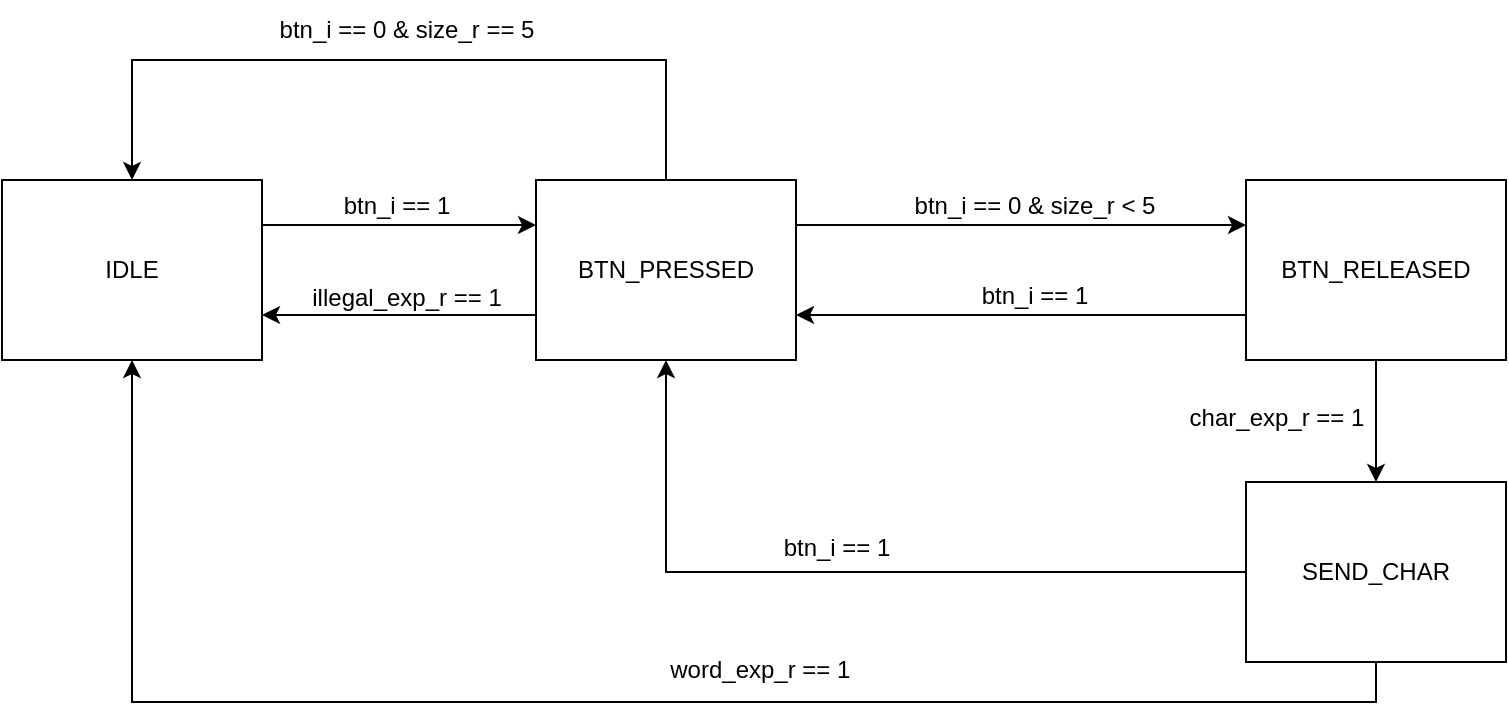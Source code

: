 <mxfile version="24.2.5" type="device">
  <diagram name="Page-1" id="3ThRPnhOoZxk1OaaGIeL">
    <mxGraphModel dx="1434" dy="772" grid="1" gridSize="10" guides="1" tooltips="1" connect="1" arrows="1" fold="1" page="1" pageScale="1" pageWidth="850" pageHeight="1100" math="0" shadow="0">
      <root>
        <mxCell id="0" />
        <mxCell id="1" parent="0" />
        <mxCell id="OmKIjEjE0jU5wocypJ4i-4" style="edgeStyle=orthogonalEdgeStyle;rounded=0;orthogonalLoop=1;jettySize=auto;html=1;exitX=1;exitY=0.25;exitDx=0;exitDy=0;entryX=0;entryY=0.25;entryDx=0;entryDy=0;" parent="1" source="OmKIjEjE0jU5wocypJ4i-1" target="OmKIjEjE0jU5wocypJ4i-2" edge="1">
          <mxGeometry relative="1" as="geometry" />
        </mxCell>
        <mxCell id="OmKIjEjE0jU5wocypJ4i-1" value="IDLE" style="rounded=0;whiteSpace=wrap;html=1;" parent="1" vertex="1">
          <mxGeometry x="103" y="110" width="130" height="90" as="geometry" />
        </mxCell>
        <mxCell id="OmKIjEjE0jU5wocypJ4i-8" style="edgeStyle=orthogonalEdgeStyle;rounded=0;orthogonalLoop=1;jettySize=auto;html=1;exitX=1;exitY=0.25;exitDx=0;exitDy=0;entryX=0;entryY=0.25;entryDx=0;entryDy=0;" parent="1" source="OmKIjEjE0jU5wocypJ4i-2" target="OmKIjEjE0jU5wocypJ4i-3" edge="1">
          <mxGeometry relative="1" as="geometry" />
        </mxCell>
        <mxCell id="OmKIjEjE0jU5wocypJ4i-23" style="edgeStyle=orthogonalEdgeStyle;rounded=0;orthogonalLoop=1;jettySize=auto;html=1;exitX=0;exitY=0.75;exitDx=0;exitDy=0;entryX=1;entryY=0.75;entryDx=0;entryDy=0;" parent="1" source="OmKIjEjE0jU5wocypJ4i-2" target="OmKIjEjE0jU5wocypJ4i-1" edge="1">
          <mxGeometry relative="1" as="geometry">
            <Array as="points">
              <mxPoint x="320" y="178" />
              <mxPoint x="280" y="178" />
            </Array>
          </mxGeometry>
        </mxCell>
        <mxCell id="S6YGoidDr0y0VSNxopbD-1" style="edgeStyle=orthogonalEdgeStyle;rounded=0;orthogonalLoop=1;jettySize=auto;html=1;exitX=0.5;exitY=0;exitDx=0;exitDy=0;entryX=0.5;entryY=0;entryDx=0;entryDy=0;" edge="1" parent="1" source="OmKIjEjE0jU5wocypJ4i-2" target="OmKIjEjE0jU5wocypJ4i-1">
          <mxGeometry relative="1" as="geometry">
            <Array as="points">
              <mxPoint x="435" y="50" />
              <mxPoint x="168" y="50" />
            </Array>
          </mxGeometry>
        </mxCell>
        <mxCell id="OmKIjEjE0jU5wocypJ4i-2" value="BTN_PRESSED" style="rounded=0;whiteSpace=wrap;html=1;" parent="1" vertex="1">
          <mxGeometry x="370" y="110" width="130" height="90" as="geometry" />
        </mxCell>
        <mxCell id="OmKIjEjE0jU5wocypJ4i-11" style="edgeStyle=orthogonalEdgeStyle;rounded=0;orthogonalLoop=1;jettySize=auto;html=1;exitX=0;exitY=0.75;exitDx=0;exitDy=0;entryX=1;entryY=0.75;entryDx=0;entryDy=0;" parent="1" source="OmKIjEjE0jU5wocypJ4i-3" target="OmKIjEjE0jU5wocypJ4i-2" edge="1">
          <mxGeometry relative="1" as="geometry">
            <Array as="points">
              <mxPoint x="550" y="178" />
              <mxPoint x="530" y="178" />
            </Array>
          </mxGeometry>
        </mxCell>
        <mxCell id="OmKIjEjE0jU5wocypJ4i-14" style="edgeStyle=orthogonalEdgeStyle;rounded=0;orthogonalLoop=1;jettySize=auto;html=1;exitX=0.5;exitY=1;exitDx=0;exitDy=0;entryX=0.5;entryY=0;entryDx=0;entryDy=0;" parent="1" source="OmKIjEjE0jU5wocypJ4i-3" target="OmKIjEjE0jU5wocypJ4i-13" edge="1">
          <mxGeometry relative="1" as="geometry" />
        </mxCell>
        <mxCell id="OmKIjEjE0jU5wocypJ4i-3" value="BTN_RELEASED" style="rounded=0;whiteSpace=wrap;html=1;" parent="1" vertex="1">
          <mxGeometry x="725" y="110" width="130" height="90" as="geometry" />
        </mxCell>
        <mxCell id="OmKIjEjE0jU5wocypJ4i-6" value="btn_i == 1" style="text;html=1;align=center;verticalAlign=middle;resizable=0;points=[];autosize=1;strokeColor=none;fillColor=none;" parent="1" vertex="1">
          <mxGeometry x="260" y="108" width="80" height="30" as="geometry" />
        </mxCell>
        <mxCell id="OmKIjEjE0jU5wocypJ4i-9" value="btn_i == 0 &amp;amp; size_r &amp;lt; 5" style="text;html=1;align=center;verticalAlign=middle;resizable=0;points=[];autosize=1;strokeColor=none;fillColor=none;" parent="1" vertex="1">
          <mxGeometry x="549" y="108" width="140" height="30" as="geometry" />
        </mxCell>
        <mxCell id="OmKIjEjE0jU5wocypJ4i-12" value="btn_i == 1" style="text;html=1;align=center;verticalAlign=middle;resizable=0;points=[];autosize=1;strokeColor=none;fillColor=none;" parent="1" vertex="1">
          <mxGeometry x="480" y="279" width="80" height="30" as="geometry" />
        </mxCell>
        <mxCell id="OmKIjEjE0jU5wocypJ4i-17" style="edgeStyle=orthogonalEdgeStyle;rounded=0;orthogonalLoop=1;jettySize=auto;html=1;exitX=0.5;exitY=1;exitDx=0;exitDy=0;entryX=0.5;entryY=1;entryDx=0;entryDy=0;" parent="1" source="OmKIjEjE0jU5wocypJ4i-13" target="OmKIjEjE0jU5wocypJ4i-1" edge="1">
          <mxGeometry relative="1" as="geometry">
            <mxPoint x="790" y="406" as="targetPoint" />
          </mxGeometry>
        </mxCell>
        <mxCell id="OmKIjEjE0jU5wocypJ4i-19" style="edgeStyle=orthogonalEdgeStyle;rounded=0;orthogonalLoop=1;jettySize=auto;html=1;exitX=0;exitY=0.5;exitDx=0;exitDy=0;entryX=0.5;entryY=1;entryDx=0;entryDy=0;" parent="1" source="OmKIjEjE0jU5wocypJ4i-13" target="OmKIjEjE0jU5wocypJ4i-2" edge="1">
          <mxGeometry relative="1" as="geometry" />
        </mxCell>
        <mxCell id="OmKIjEjE0jU5wocypJ4i-13" value="SEND_CHAR" style="rounded=0;whiteSpace=wrap;html=1;" parent="1" vertex="1">
          <mxGeometry x="725" y="261" width="130" height="90" as="geometry" />
        </mxCell>
        <mxCell id="OmKIjEjE0jU5wocypJ4i-15" value="char_exp_r == 1" style="text;html=1;align=center;verticalAlign=middle;resizable=0;points=[];autosize=1;strokeColor=none;fillColor=none;" parent="1" vertex="1">
          <mxGeometry x="685" y="214" width="110" height="30" as="geometry" />
        </mxCell>
        <mxCell id="OmKIjEjE0jU5wocypJ4i-18" value="&amp;nbsp;word_exp_r == 1" style="text;html=1;align=center;verticalAlign=middle;resizable=0;points=[];autosize=1;strokeColor=none;fillColor=none;" parent="1" vertex="1">
          <mxGeometry x="420" y="340" width="120" height="30" as="geometry" />
        </mxCell>
        <mxCell id="OmKIjEjE0jU5wocypJ4i-21" value="btn_i == 1" style="text;html=1;align=center;verticalAlign=middle;resizable=0;points=[];autosize=1;strokeColor=none;fillColor=none;" parent="1" vertex="1">
          <mxGeometry x="579" y="153" width="80" height="30" as="geometry" />
        </mxCell>
        <mxCell id="OmKIjEjE0jU5wocypJ4i-26" value="illegal_exp_r == 1" style="text;html=1;align=center;verticalAlign=middle;resizable=0;points=[];autosize=1;strokeColor=none;fillColor=none;" parent="1" vertex="1">
          <mxGeometry x="245" y="154" width="120" height="30" as="geometry" />
        </mxCell>
        <mxCell id="S6YGoidDr0y0VSNxopbD-2" value="btn_i == 0 &amp;amp; size_r == 5" style="text;html=1;align=center;verticalAlign=middle;resizable=0;points=[];autosize=1;strokeColor=none;fillColor=none;" vertex="1" parent="1">
          <mxGeometry x="230" y="20" width="150" height="30" as="geometry" />
        </mxCell>
      </root>
    </mxGraphModel>
  </diagram>
</mxfile>
